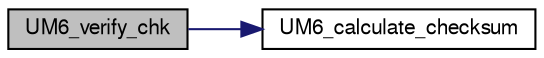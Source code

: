digraph "UM6_verify_chk"
{
  edge [fontname="FreeSans",fontsize="10",labelfontname="FreeSans",labelfontsize="10"];
  node [fontname="FreeSans",fontsize="10",shape=record];
  rankdir="LR";
  Node1 [label="UM6_verify_chk",height=0.2,width=0.4,color="black", fillcolor="grey75", style="filled", fontcolor="black"];
  Node1 -> Node2 [color="midnightblue",fontsize="10",style="solid",fontname="FreeSans"];
  Node2 [label="UM6_calculate_checksum",height=0.2,width=0.4,color="black", fillcolor="white", style="filled",URL="$imu__um6_8c.html#a46ab6529f0069a0ca28b7a7f05d367a0"];
}

